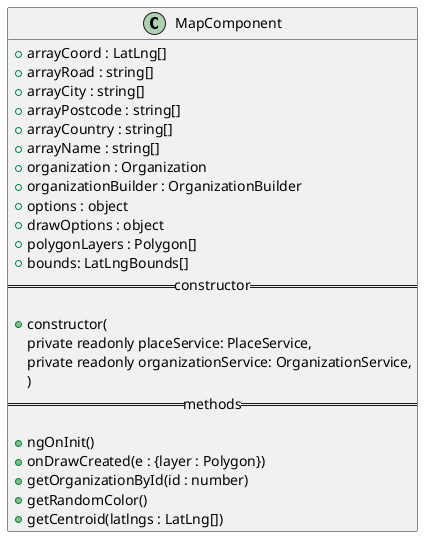 @startuml MapComponent diagram
class MapComponent {
  + arrayCoord : LatLng[]
  + arrayRoad : string[]
  + arrayCity : string[]
  + arrayPostcode : string[]
  + arrayCountry : string[]
  + arrayName : string[]
  + organization : Organization
  + organizationBuilder : OrganizationBuilder
  + options : object
  + drawOptions : object
  + polygonLayers : Polygon[]
  + bounds: LatLngBounds[]
  ==constructor==

  + constructor(
    private readonly placeService: PlaceService,
    private readonly organizationService: OrganizationService,
  )
  ==methods==

  + ngOnInit()
  + onDrawCreated(e : {layer : Polygon})
  + getOrganizationById(id : number)
  + getRandomColor()
  + getCentroid(latlngs : LatLng[])
}
@enduml
